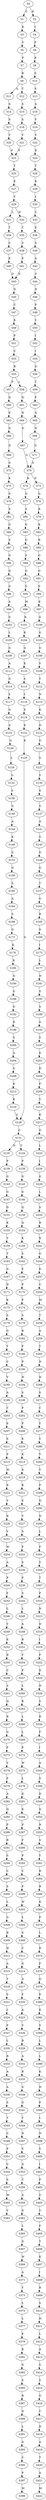 strict digraph  {
	S0 -> S1 [ label = C ];
	S0 -> S2 [ label = R ];
	S1 -> S3 [ label = K ];
	S2 -> S4 [ label = I ];
	S3 -> S5 [ label = V ];
	S4 -> S6 [ label = F ];
	S5 -> S7 [ label = F ];
	S6 -> S8 [ label = K ];
	S7 -> S9 [ label = R ];
	S8 -> S10 [ label = S ];
	S9 -> S11 [ label = A ];
	S9 -> S12 [ label = T ];
	S10 -> S13 [ label = S ];
	S11 -> S14 [ label = S ];
	S12 -> S15 [ label = S ];
	S13 -> S16 [ label = A ];
	S14 -> S17 [ label = S ];
	S15 -> S18 [ label = S ];
	S16 -> S19 [ label = V ];
	S17 -> S20 [ label = V ];
	S18 -> S21 [ label = V ];
	S19 -> S22 [ label = V ];
	S20 -> S23 [ label = F ];
	S21 -> S23 [ label = F ];
	S22 -> S24 [ label = D ];
	S23 -> S25 [ label = T ];
	S24 -> S26 [ label = T ];
	S25 -> S27 [ label = E ];
	S26 -> S28 [ label = K ];
	S27 -> S29 [ label = V ];
	S28 -> S30 [ label = I ];
	S29 -> S31 [ label = L ];
	S29 -> S32 [ label = H ];
	S30 -> S33 [ label = C ];
	S31 -> S34 [ label = T ];
	S32 -> S35 [ label = T ];
	S33 -> S36 [ label = P ];
	S34 -> S37 [ label = C ];
	S35 -> S38 [ label = C ];
	S36 -> S39 [ label = S ];
	S37 -> S40 [ label = P ];
	S38 -> S41 [ label = P ];
	S39 -> S42 [ label = G ];
	S40 -> S43 [ label = D ];
	S41 -> S43 [ label = D ];
	S42 -> S44 [ label = C ];
	S43 -> S45 [ label = G ];
	S44 -> S46 [ label = N ];
	S45 -> S47 [ label = C ];
	S46 -> S48 [ label = P ];
	S47 -> S49 [ label = K ];
	S48 -> S50 [ label = C ];
	S49 -> S51 [ label = P ];
	S50 -> S52 [ label = I ];
	S51 -> S53 [ label = C ];
	S52 -> S54 [ label = I ];
	S53 -> S55 [ label = R ];
	S54 -> S56 [ label = G ];
	S55 -> S57 [ label = P ];
	S55 -> S58 [ label = L ];
	S56 -> S59 [ label = T ];
	S57 -> S60 [ label = Q ];
	S58 -> S61 [ label = Q ];
	S59 -> S62 [ label = F ];
	S60 -> S63 [ label = E ];
	S61 -> S64 [ label = N ];
	S62 -> S65 [ label = Q ];
	S63 -> S66 [ label = G ];
	S64 -> S67 [ label = G ];
	S65 -> S68 [ label = N ];
	S66 -> S69 [ label = D ];
	S67 -> S70 [ label = G ];
	S68 -> S71 [ label = G ];
	S69 -> S72 [ label = G ];
	S70 -> S73 [ label = N ];
	S70 -> S74 [ label = K ];
	S71 -> S70 [ label = G ];
	S72 -> S75 [ label = K ];
	S73 -> S76 [ label = G ];
	S74 -> S77 [ label = G ];
	S75 -> S78 [ label = G ];
	S76 -> S79 [ label = R ];
	S77 -> S80 [ label = S ];
	S78 -> S81 [ label = S ];
	S79 -> S82 [ label = K ];
	S80 -> S83 [ label = G ];
	S81 -> S84 [ label = G ];
	S82 -> S85 [ label = R ];
	S83 -> S86 [ label = G ];
	S84 -> S87 [ label = S ];
	S85 -> S88 [ label = G ];
	S86 -> S89 [ label = S ];
	S87 -> S90 [ label = G ];
	S88 -> S91 [ label = G ];
	S89 -> S92 [ label = G ];
	S90 -> S93 [ label = Q ];
	S91 -> S94 [ label = S ];
	S92 -> S95 [ label = S ];
	S93 -> S96 [ label = G ];
	S94 -> S97 [ label = K ];
	S95 -> S98 [ label = M ];
	S96 -> S99 [ label = A ];
	S97 -> S100 [ label = G ];
	S98 -> S101 [ label = R ];
	S99 -> S102 [ label = G ];
	S100 -> S103 [ label = G ];
	S101 -> S104 [ label = K ];
	S102 -> S105 [ label = L ];
	S103 -> S106 [ label = G ];
	S104 -> S107 [ label = G ];
	S105 -> S108 [ label = G ];
	S106 -> S109 [ label = V ];
	S107 -> S110 [ label = E ];
	S108 -> S111 [ label = A ];
	S109 -> S112 [ label = T ];
	S110 -> S113 [ label = S ];
	S111 -> S114 [ label = G ];
	S112 -> S115 [ label = N ];
	S113 -> S116 [ label = I ];
	S114 -> S117 [ label = L ];
	S115 -> S118 [ label = K ];
	S116 -> S119 [ label = S ];
	S117 -> S120 [ label = G ];
	S118 -> S121 [ label = D ];
	S119 -> S122 [ label = K ];
	S120 -> S123 [ label = A ];
	S121 -> S124 [ label = G ];
	S122 -> S125 [ label = K ];
	S123 -> S126 [ label = G ];
	S124 -> S127 [ label = S ];
	S125 -> S128 [ label = G ];
	S126 -> S129 [ label = L ];
	S127 -> S130 [ label = S ];
	S128 -> S131 [ label = G ];
	S129 -> S132 [ label = G ];
	S130 -> S133 [ label = G ];
	S131 -> S134 [ label = T ];
	S131 -> S135 [ label = D ];
	S132 -> S136 [ label = S ];
	S133 -> S137 [ label = S ];
	S134 -> S138 [ label = P ];
	S135 -> S139 [ label = P ];
	S136 -> S140 [ label = G ];
	S137 -> S141 [ label = A ];
	S138 -> S142 [ label = G ];
	S139 -> S143 [ label = G ];
	S140 -> S144 [ label = A ];
	S141 -> S145 [ label = G ];
	S142 -> S146 [ label = G ];
	S143 -> S147 [ label = G ];
	S144 -> S148 [ label = K ];
	S145 -> S149 [ label = G ];
	S146 -> S150 [ label = Q ];
	S147 -> S151 [ label = D ];
	S148 -> S152 [ label = S ];
	S149 -> S153 [ label = G ];
	S150 -> S154 [ label = Q ];
	S151 -> S155 [ label = K ];
	S152 -> S156 [ label = G ];
	S153 -> S157 [ label = T ];
	S154 -> S158 [ label = K ];
	S155 -> S159 [ label = T ];
	S156 -> S160 [ label = S ];
	S157 -> S161 [ label = G ];
	S158 -> S162 [ label = S ];
	S159 -> S163 [ label = T ];
	S160 -> S164 [ label = A ];
	S161 -> S165 [ label = R ];
	S162 -> S166 [ label = P ];
	S163 -> S167 [ label = G ];
	S164 -> S168 [ label = S ];
	S165 -> S169 [ label = G ];
	S166 -> S170 [ label = P ];
	S167 -> S171 [ label = D ];
	S168 -> S172 [ label = G ];
	S169 -> S173 [ label = I ];
	S170 -> S174 [ label = P ];
	S171 -> S175 [ label = K ];
	S172 -> S176 [ label = K ];
	S173 -> S177 [ label = L ];
	S174 -> S178 [ label = S ];
	S175 -> S179 [ label = S ];
	S176 -> S180 [ label = K ];
	S177 -> S181 [ label = N ];
	S178 -> S182 [ label = R ];
	S179 -> S183 [ label = G ];
	S180 -> S184 [ label = G ];
	S181 -> S185 [ label = G ];
	S182 -> S186 [ label = P ];
	S183 -> S187 [ label = Y ];
	S184 -> S188 [ label = G ];
	S185 -> S189 [ label = S ];
	S186 -> S190 [ label = P ];
	S187 -> S191 [ label = C ];
	S188 -> S192 [ label = G ];
	S189 -> S193 [ label = G ];
	S190 -> S194 [ label = H ];
	S191 -> S195 [ label = V ];
	S192 -> S196 [ label = E ];
	S193 -> S197 [ label = S ];
	S194 -> S198 [ label = S ];
	S195 -> S199 [ label = A ];
	S196 -> S200 [ label = S ];
	S197 -> S201 [ label = K ];
	S198 -> S202 [ label = P ];
	S199 -> S203 [ label = T ];
	S200 -> S204 [ label = A ];
	S201 -> S205 [ label = D ];
	S202 -> S206 [ label = P ];
	S203 -> S207 [ label = E ];
	S204 -> S208 [ label = S ];
	S205 -> S209 [ label = P ];
	S206 -> S210 [ label = E ];
	S207 -> S211 [ label = S ];
	S208 -> S212 [ label = K ];
	S209 -> S213 [ label = V ];
	S210 -> S214 [ label = K ];
	S211 -> S215 [ label = F ];
	S212 -> S216 [ label = K ];
	S213 -> S217 [ label = K ];
	S214 -> S218 [ label = A ];
	S215 -> S219 [ label = M ];
	S216 -> S128 [ label = G ];
	S217 -> S220 [ label = G ];
	S218 -> S221 [ label = R ];
	S219 -> S222 [ label = R ];
	S220 -> S223 [ label = L ];
	S221 -> S224 [ label = S ];
	S222 -> S225 [ label = V ];
	S223 -> S226 [ label = I ];
	S224 -> S227 [ label = V ];
	S225 -> S228 [ label = R ];
	S226 -> S229 [ label = G ];
	S227 -> S230 [ label = S ];
	S228 -> S231 [ label = V ];
	S229 -> S232 [ label = L ];
	S230 -> S233 [ label = P ];
	S231 -> S234 [ label = W ];
	S232 -> S235 [ label = G ];
	S233 -> S236 [ label = S ];
	S234 -> S237 [ label = A ];
	S235 -> S238 [ label = R ];
	S236 -> S239 [ label = F ];
	S237 -> S240 [ label = P ];
	S238 -> S241 [ label = R ];
	S239 -> S242 [ label = S ];
	S240 -> S243 [ label = F ];
	S241 -> S244 [ label = G ];
	S242 -> S245 [ label = L ];
	S243 -> S246 [ label = L ];
	S244 -> S247 [ label = E ];
	S245 -> S248 [ label = A ];
	S246 -> S249 [ label = T ];
	S247 -> S250 [ label = C ];
	S248 -> S251 [ label = R ];
	S249 -> S252 [ label = E ];
	S250 -> S253 [ label = M ];
	S251 -> S254 [ label = T ];
	S252 -> S255 [ label = R ];
	S253 -> S256 [ label = T ];
	S254 -> S257 [ label = P ];
	S255 -> S258 [ label = C ];
	S256 -> S259 [ label = A ];
	S257 -> S260 [ label = L ];
	S258 -> S261 [ label = S ];
	S259 -> S262 [ label = Y ];
	S260 -> S263 [ label = R ];
	S261 -> S264 [ label = Q ];
	S262 -> S265 [ label = N ];
	S263 -> S266 [ label = L ];
	S264 -> S267 [ label = R ];
	S265 -> S268 [ label = N ];
	S266 -> S269 [ label = L ];
	S267 -> S270 [ label = G ];
	S268 -> S271 [ label = S ];
	S269 -> S272 [ label = P ];
	S270 -> S273 [ label = P ];
	S271 -> S274 [ label = C ];
	S272 -> S275 [ label = W ];
	S273 -> S276 [ label = V ];
	S274 -> S277 [ label = Y ];
	S275 -> S278 [ label = L ];
	S276 -> S279 [ label = F ];
	S277 -> S280 [ label = V ];
	S278 -> S281 [ label = Q ];
	S279 -> S282 [ label = A ];
	S280 -> S283 [ label = Y ];
	S281 -> S284 [ label = K ];
	S282 -> S285 [ label = Q ];
	S283 -> S286 [ label = V ];
	S284 -> S287 [ label = P ];
	S285 -> S288 [ label = F ];
	S286 -> S289 [ label = P ];
	S287 -> S290 [ label = F ];
	S288 -> S291 [ label = R ];
	S289 -> S292 [ label = Q ];
	S290 -> S293 [ label = P ];
	S291 -> S294 [ label = S ];
	S292 -> S295 [ label = N ];
	S293 -> S296 [ label = C ];
	S294 -> S297 [ label = C ];
	S295 -> S298 [ label = L ];
	S296 -> S299 [ label = P ];
	S297 -> S300 [ label = S ];
	S298 -> S301 [ label = F ];
	S299 -> S302 [ label = W ];
	S300 -> S303 [ label = L ];
	S301 -> S304 [ label = S ];
	S302 -> S305 [ label = L ];
	S303 -> S306 [ label = G ];
	S304 -> S307 [ label = T ];
	S305 -> S308 [ label = S ];
	S306 -> S309 [ label = R ];
	S307 -> S310 [ label = P ];
	S308 -> S311 [ label = C ];
	S309 -> S312 [ label = H ];
	S310 -> S313 [ label = N ];
	S311 -> S314 [ label = G ];
	S312 -> S315 [ label = A ];
	S313 -> S316 [ label = D ];
	S314 -> S317 [ label = A ];
	S315 -> S318 [ label = T ];
	S316 -> S319 [ label = I ];
	S317 -> S320 [ label = F ];
	S318 -> S321 [ label = S ];
	S319 -> S322 [ label = F ];
	S320 -> S323 [ label = A ];
	S321 -> S324 [ label = L ];
	S322 -> S325 [ label = D ];
	S323 -> S326 [ label = V ];
	S324 -> S327 [ label = F ];
	S325 -> S328 [ label = N ];
	S326 -> S329 [ label = R ];
	S327 -> S330 [ label = L ];
	S328 -> S331 [ label = S ];
	S329 -> S332 [ label = A ];
	S330 -> S333 [ label = R ];
	S331 -> S334 [ label = R ];
	S332 -> S335 [ label = R ];
	S333 -> S336 [ label = A ];
	S334 -> S337 [ label = F ];
	S335 -> S338 [ label = G ];
	S336 -> S339 [ label = A ];
	S337 -> S340 [ label = I ];
	S338 -> S341 [ label = G ];
	S339 -> S342 [ label = S ];
	S340 -> S343 [ label = A ];
	S341 -> S344 [ label = T ];
	S342 -> S345 [ label = T ];
	S343 -> S346 [ label = S ];
	S344 -> S347 [ label = N ];
	S345 -> S348 [ label = C ];
	S346 -> S349 [ label = D ];
	S347 -> S350 [ label = V ];
	S348 -> S351 [ label = P ];
	S349 -> S352 [ label = Q ];
	S350 -> S353 [ label = A ];
	S351 -> S354 [ label = C ];
	S352 -> S355 [ label = N ];
	S353 -> S356 [ label = T ];
	S354 -> S357 [ label = S ];
	S355 -> S358 [ label = S ];
	S356 -> S359 [ label = A ];
	S357 -> S360 [ label = M ];
	S358 -> S361 [ label = Y ];
	S359 -> S362 [ label = G ];
	S360 -> S363 [ label = V ];
	S361 -> S364 [ label = R ];
	S362 -> S365 [ label = L ];
	S364 -> S366 [ label = R ];
	S365 -> S367 [ label = G ];
	S366 -> S368 [ label = K ];
	S367 -> S369 [ label = W ];
	S368 -> S370 [ label = P ];
	S369 -> S371 [ label = A ];
	S370 -> S372 [ label = L ];
	S371 -> S373 [ label = Y ];
	S372 -> S374 [ label = R ];
	S373 -> S375 [ label = L ];
	S374 -> S376 [ label = F ];
	S375 -> S377 [ label = L ];
	S376 -> S378 [ label = Q ];
	S377 -> S379 [ label = P ];
	S378 -> S380 [ label = E ];
	S379 -> S381 [ label = R ];
	S380 -> S382 [ label = K ];
	S381 -> S383 [ label = G ];
	S382 -> S384 [ label = S ];
	S383 -> S385 [ label = S ];
	S384 -> S386 [ label = L ];
	S385 -> S387 [ label = R ];
	S386 -> S388 [ label = L ];
	S387 -> S389 [ label = Q ];
	S388 -> S390 [ label = K ];
	S389 -> S391 [ label = L ];
	S390 -> S392 [ label = H ];
	S391 -> S393 [ label = A ];
	S392 -> S394 [ label = P ];
	S393 -> S395 [ label = C ];
	S394 -> S396 [ label = L ];
	S395 -> S397 [ label = P ];
	S396 -> S398 [ label = N ];
	S397 -> S399 [ label = M ];
	S398 -> S400 [ label = S ];
	S400 -> S401 [ label = I ];
	S401 -> S402 [ label = P ];
	S402 -> S403 [ label = S ];
	S403 -> S404 [ label = V ];
	S404 -> S405 [ label = F ];
	S405 -> S406 [ label = T ];
	S406 -> S407 [ label = K ];
	S407 -> S408 [ label = I ];
	S408 -> S409 [ label = R ];
	S409 -> S410 [ label = S ];
	S410 -> S411 [ label = H ];
	S411 -> S412 [ label = L ];
	S412 -> S413 [ label = A ];
	S413 -> S414 [ label = S ];
	S414 -> S415 [ label = S ];
	S415 -> S416 [ label = G ];
	S416 -> S417 [ label = C ];
	S417 -> S418 [ label = R ];
	S418 -> S419 [ label = A ];
	S419 -> S420 [ label = T ];
	S420 -> S421 [ label = A ];
	S421 -> S422 [ label = M ];
}

